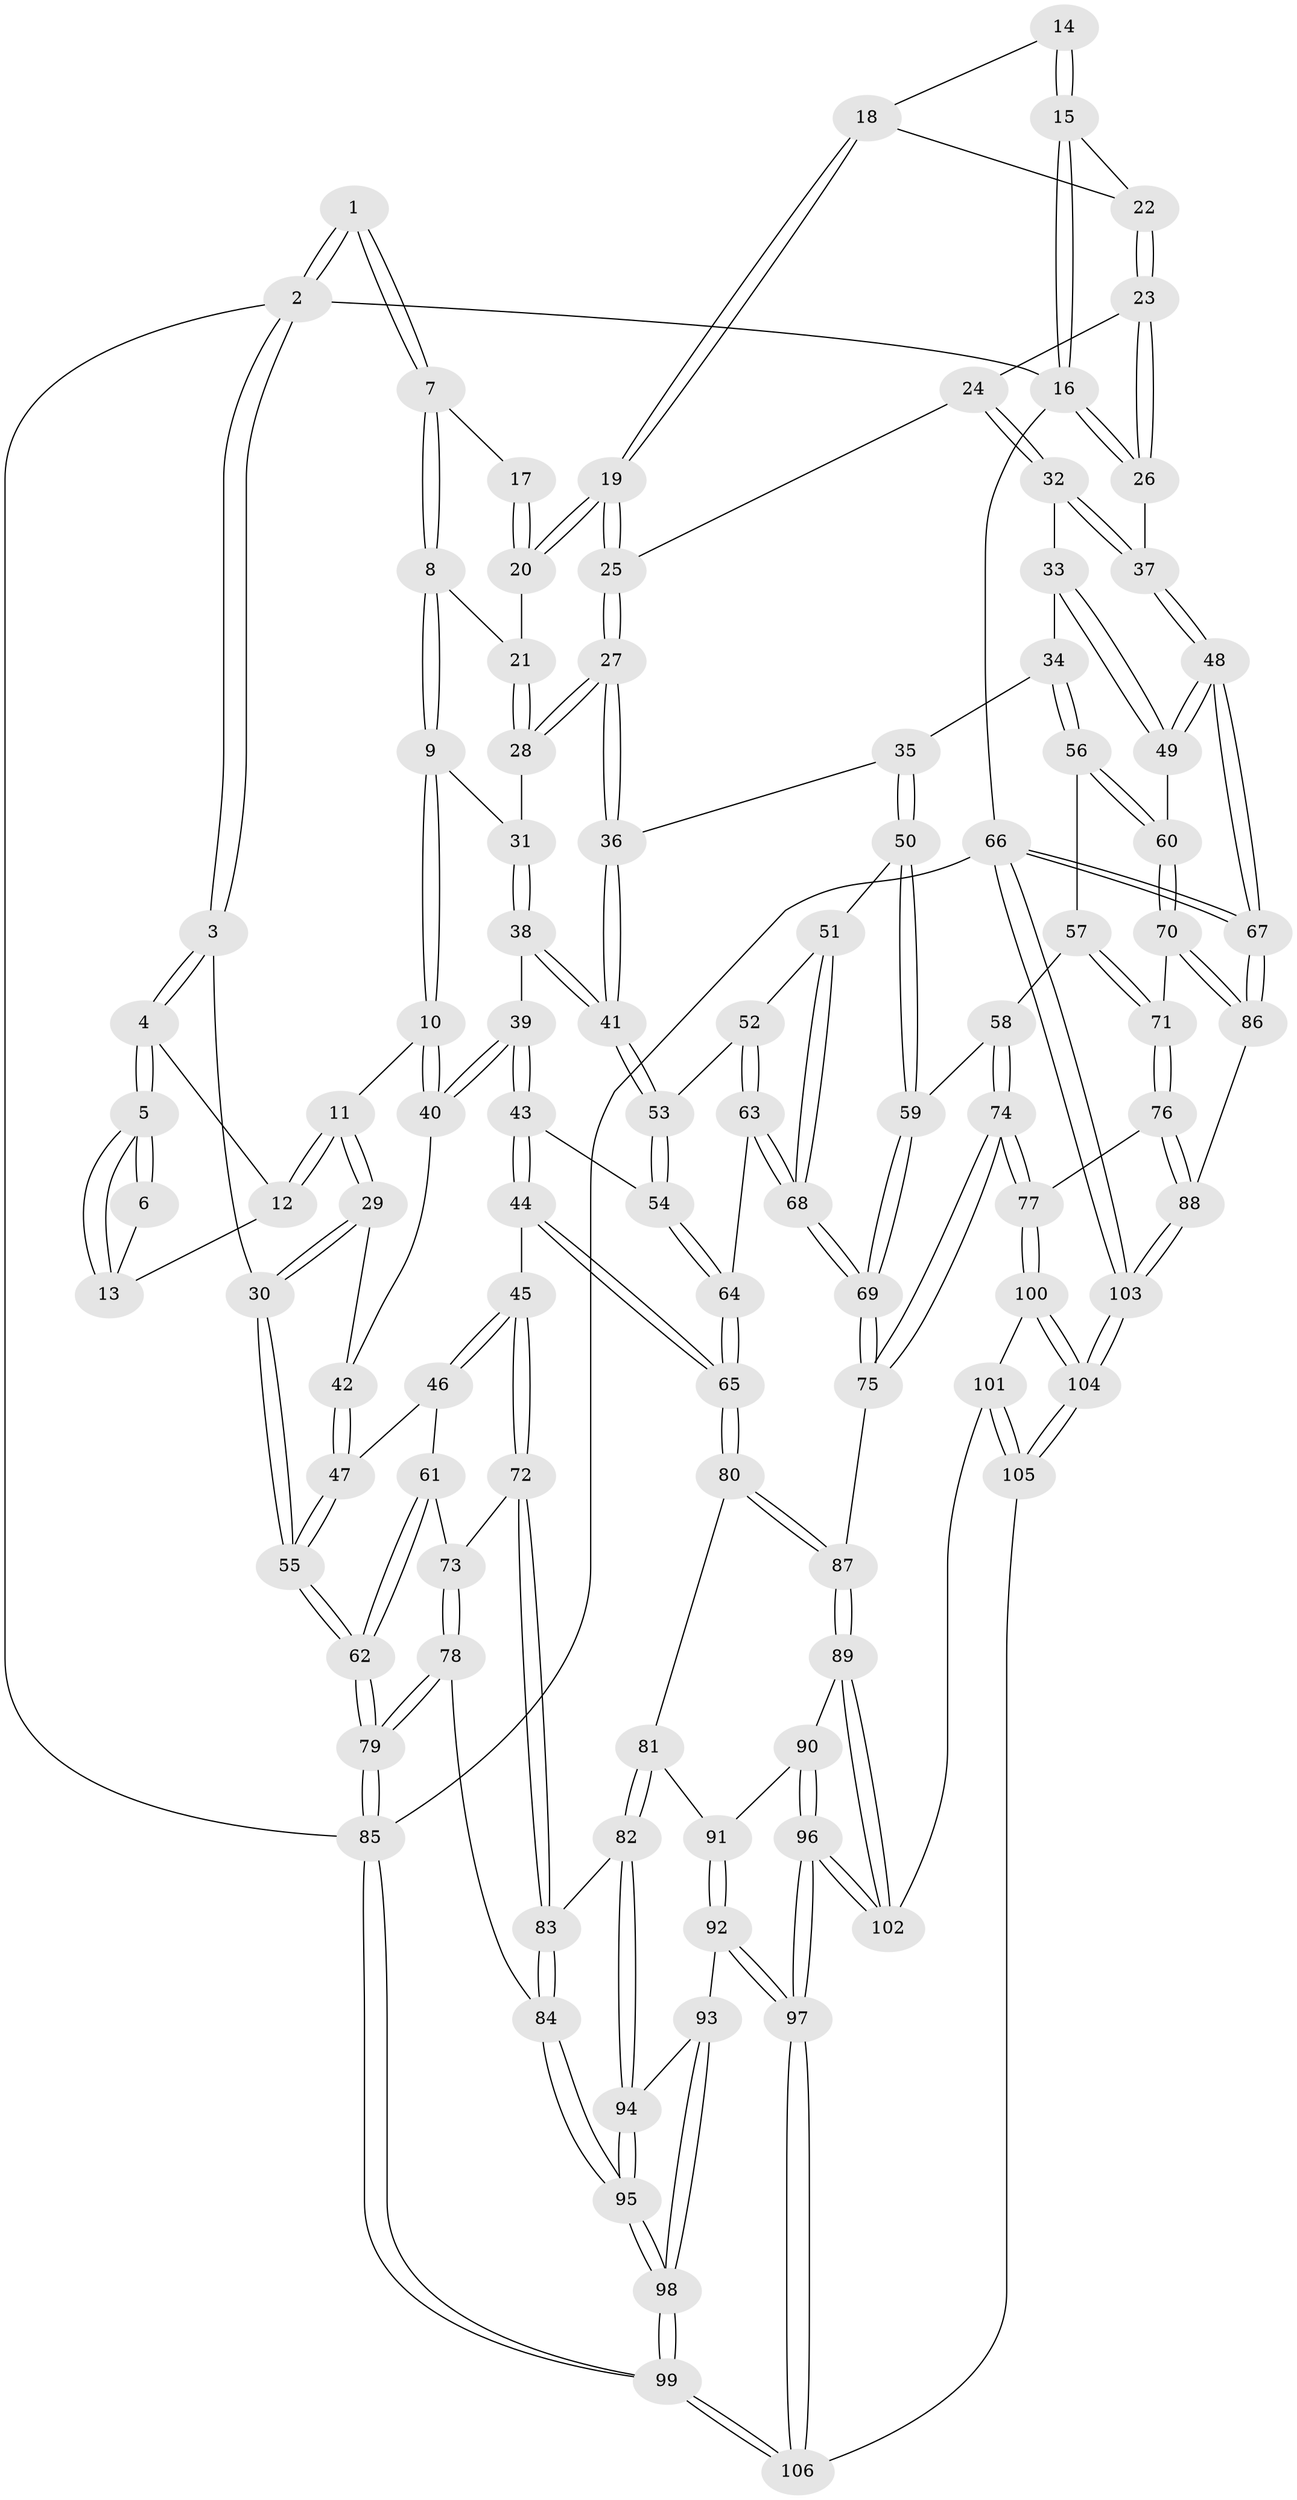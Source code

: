 // Generated by graph-tools (version 1.1) at 2025/03/03/09/25 03:03:19]
// undirected, 106 vertices, 262 edges
graph export_dot {
graph [start="1"]
  node [color=gray90,style=filled];
  1 [pos="+0.2036374489130085+0"];
  2 [pos="+0+0"];
  3 [pos="+0+0.22987069829661955"];
  4 [pos="+0+0.14946051130073437"];
  5 [pos="+0+0.1471673732426453"];
  6 [pos="+0.19582405877953432+0"];
  7 [pos="+0.3171099986769846+0"];
  8 [pos="+0.2880282902864539+0.1495407311443311"];
  9 [pos="+0.26797120562632476+0.21814416938523395"];
  10 [pos="+0.2520387818911602+0.23019221246716617"];
  11 [pos="+0.22176382625844665+0.2263009536588359"];
  12 [pos="+0.14303814279246732+0.16055899754790465"];
  13 [pos="+0.11594289295487559+0.04547941900382804"];
  14 [pos="+0.6464710564504138+0"];
  15 [pos="+1+0"];
  16 [pos="+1+0"];
  17 [pos="+0.38151220085503246+0"];
  18 [pos="+0.6734337505587927+0.015006492049904124"];
  19 [pos="+0.6641054732230525+0.08973851627393842"];
  20 [pos="+0.4928015402759685+0.12134690161058315"];
  21 [pos="+0.48977076929979335+0.13126612318842198"];
  22 [pos="+0.8289078467948557+0.06875271046106958"];
  23 [pos="+0.8421728441468262+0.12521460472328483"];
  24 [pos="+0.7969722751610674+0.20234818452694847"];
  25 [pos="+0.6916721431251374+0.17787944542468556"];
  26 [pos="+1+0"];
  27 [pos="+0.5972594798800517+0.29638177780416847"];
  28 [pos="+0.4924400823400567+0.26037743599957197"];
  29 [pos="+0+0.34468526715528464"];
  30 [pos="+0+0.37998651400246436"];
  31 [pos="+0.45465962289714745+0.27237103396414075"];
  32 [pos="+0.8705917668840835+0.2867167694236912"];
  33 [pos="+0.8153261581736073+0.3759410134593547"];
  34 [pos="+0.7665985452386415+0.4227539335478767"];
  35 [pos="+0.6824474127967038+0.40678744933120425"];
  36 [pos="+0.6227825391290704+0.37136670142212386"];
  37 [pos="+1+0.26003058999182904"];
  38 [pos="+0.4171234128351354+0.3905607615689625"];
  39 [pos="+0.34899076872280776+0.44246469867546884"];
  40 [pos="+0.2519173142467652+0.35022695482173116"];
  41 [pos="+0.5375800927644215+0.4587075266337042"];
  42 [pos="+0.22023014656753578+0.3803678089783916"];
  43 [pos="+0.3494537201576495+0.4531183688666686"];
  44 [pos="+0.307536171612642+0.5406403688106783"];
  45 [pos="+0.25848239817079616+0.5653313539777927"];
  46 [pos="+0.18178329274488317+0.49307491578092955"];
  47 [pos="+0.17031177744406262+0.4682917591616737"];
  48 [pos="+1+0.5173870554836127"];
  49 [pos="+1+0.5298698663853993"];
  50 [pos="+0.6471074697489778+0.5449027843373492"];
  51 [pos="+0.5771837945269541+0.5471509631925021"];
  52 [pos="+0.567829289719702+0.5394661644740975"];
  53 [pos="+0.5273829689754792+0.4904724525223629"];
  54 [pos="+0.4773424133797304+0.5227740640970931"];
  55 [pos="+0+0.41333411539247517"];
  56 [pos="+0.7944805481004502+0.4988217878630417"];
  57 [pos="+0.7917357900851509+0.5093026333776975"];
  58 [pos="+0.7154169894287065+0.577465181004971"];
  59 [pos="+0.6653648384397894+0.5701704748382491"];
  60 [pos="+1+0.5404399039905688"];
  61 [pos="+0.11271571527041073+0.5697989153158959"];
  62 [pos="+0+0.492466505783858"];
  63 [pos="+0.4975640987527591+0.6407572255618412"];
  64 [pos="+0.442419447550027+0.6222328547339967"];
  65 [pos="+0.4335825009445826+0.6263415036578267"];
  66 [pos="+1+1"];
  67 [pos="+1+0.6769658312863452"];
  68 [pos="+0.5898065624420028+0.6887934006162375"];
  69 [pos="+0.5978996927870022+0.6974201207761676"];
  70 [pos="+0.8511557144171845+0.6663354336752959"];
  71 [pos="+0.8388986220528075+0.6715504325374172"];
  72 [pos="+0.24651753897885473+0.5979768771331998"];
  73 [pos="+0.13930190455289845+0.6094923101467455"];
  74 [pos="+0.743896987264203+0.7329406681004083"];
  75 [pos="+0.6070043443417577+0.7174239796724611"];
  76 [pos="+0.797395452704193+0.7318756363450483"];
  77 [pos="+0.7576624950545281+0.7393328551857348"];
  78 [pos="+0.07986275410719255+0.7118957796055553"];
  79 [pos="+0+0.6499832873423984"];
  80 [pos="+0.3925327982723181+0.7047525624576565"];
  81 [pos="+0.3728079654656164+0.7280491068912585"];
  82 [pos="+0.32164923038656384+0.7354889525896028"];
  83 [pos="+0.25658053317046997+0.6961656499133372"];
  84 [pos="+0.13907232624687008+0.7537879133692255"];
  85 [pos="+0+1"];
  86 [pos="+1+0.7349497837894686"];
  87 [pos="+0.5805491235267084+0.7551093202192279"];
  88 [pos="+0.9018268085204781+0.8173495397775127"];
  89 [pos="+0.5688637507000791+0.7809687783979506"];
  90 [pos="+0.4491597789085619+0.799573110412557"];
  91 [pos="+0.4000933937340113+0.7632438292608468"];
  92 [pos="+0.3755503167736685+0.8888832214698582"];
  93 [pos="+0.3413732692608913+0.879513123521781"];
  94 [pos="+0.3003982443344912+0.8189498488124637"];
  95 [pos="+0.15096878511592365+0.9042501180587118"];
  96 [pos="+0.4443854824172237+0.9030336008982073"];
  97 [pos="+0.43721647469071295+0.9328188033896779"];
  98 [pos="+0.07660350220981238+1"];
  99 [pos="+0.014758264635961518+1"];
  100 [pos="+0.7310850113559871+0.8604708845794041"];
  101 [pos="+0.5815226499795094+0.8419090662985973"];
  102 [pos="+0.5691822638532003+0.785463838314428"];
  103 [pos="+0.9496949013034727+1"];
  104 [pos="+0.747947238776487+1"];
  105 [pos="+0.5627871761898156+1"];
  106 [pos="+0.5232705135883557+1"];
  1 -- 2;
  1 -- 2;
  1 -- 7;
  1 -- 7;
  2 -- 3;
  2 -- 3;
  2 -- 16;
  2 -- 85;
  3 -- 4;
  3 -- 4;
  3 -- 30;
  4 -- 5;
  4 -- 5;
  4 -- 12;
  5 -- 6;
  5 -- 6;
  5 -- 13;
  5 -- 13;
  6 -- 13;
  7 -- 8;
  7 -- 8;
  7 -- 17;
  8 -- 9;
  8 -- 9;
  8 -- 21;
  9 -- 10;
  9 -- 10;
  9 -- 31;
  10 -- 11;
  10 -- 40;
  10 -- 40;
  11 -- 12;
  11 -- 12;
  11 -- 29;
  11 -- 29;
  12 -- 13;
  14 -- 15;
  14 -- 15;
  14 -- 18;
  15 -- 16;
  15 -- 16;
  15 -- 22;
  16 -- 26;
  16 -- 26;
  16 -- 66;
  17 -- 20;
  17 -- 20;
  18 -- 19;
  18 -- 19;
  18 -- 22;
  19 -- 20;
  19 -- 20;
  19 -- 25;
  19 -- 25;
  20 -- 21;
  21 -- 28;
  21 -- 28;
  22 -- 23;
  22 -- 23;
  23 -- 24;
  23 -- 26;
  23 -- 26;
  24 -- 25;
  24 -- 32;
  24 -- 32;
  25 -- 27;
  25 -- 27;
  26 -- 37;
  27 -- 28;
  27 -- 28;
  27 -- 36;
  27 -- 36;
  28 -- 31;
  29 -- 30;
  29 -- 30;
  29 -- 42;
  30 -- 55;
  30 -- 55;
  31 -- 38;
  31 -- 38;
  32 -- 33;
  32 -- 37;
  32 -- 37;
  33 -- 34;
  33 -- 49;
  33 -- 49;
  34 -- 35;
  34 -- 56;
  34 -- 56;
  35 -- 36;
  35 -- 50;
  35 -- 50;
  36 -- 41;
  36 -- 41;
  37 -- 48;
  37 -- 48;
  38 -- 39;
  38 -- 41;
  38 -- 41;
  39 -- 40;
  39 -- 40;
  39 -- 43;
  39 -- 43;
  40 -- 42;
  41 -- 53;
  41 -- 53;
  42 -- 47;
  42 -- 47;
  43 -- 44;
  43 -- 44;
  43 -- 54;
  44 -- 45;
  44 -- 65;
  44 -- 65;
  45 -- 46;
  45 -- 46;
  45 -- 72;
  45 -- 72;
  46 -- 47;
  46 -- 61;
  47 -- 55;
  47 -- 55;
  48 -- 49;
  48 -- 49;
  48 -- 67;
  48 -- 67;
  49 -- 60;
  50 -- 51;
  50 -- 59;
  50 -- 59;
  51 -- 52;
  51 -- 68;
  51 -- 68;
  52 -- 53;
  52 -- 63;
  52 -- 63;
  53 -- 54;
  53 -- 54;
  54 -- 64;
  54 -- 64;
  55 -- 62;
  55 -- 62;
  56 -- 57;
  56 -- 60;
  56 -- 60;
  57 -- 58;
  57 -- 71;
  57 -- 71;
  58 -- 59;
  58 -- 74;
  58 -- 74;
  59 -- 69;
  59 -- 69;
  60 -- 70;
  60 -- 70;
  61 -- 62;
  61 -- 62;
  61 -- 73;
  62 -- 79;
  62 -- 79;
  63 -- 64;
  63 -- 68;
  63 -- 68;
  64 -- 65;
  64 -- 65;
  65 -- 80;
  65 -- 80;
  66 -- 67;
  66 -- 67;
  66 -- 103;
  66 -- 103;
  66 -- 85;
  67 -- 86;
  67 -- 86;
  68 -- 69;
  68 -- 69;
  69 -- 75;
  69 -- 75;
  70 -- 71;
  70 -- 86;
  70 -- 86;
  71 -- 76;
  71 -- 76;
  72 -- 73;
  72 -- 83;
  72 -- 83;
  73 -- 78;
  73 -- 78;
  74 -- 75;
  74 -- 75;
  74 -- 77;
  74 -- 77;
  75 -- 87;
  76 -- 77;
  76 -- 88;
  76 -- 88;
  77 -- 100;
  77 -- 100;
  78 -- 79;
  78 -- 79;
  78 -- 84;
  79 -- 85;
  79 -- 85;
  80 -- 81;
  80 -- 87;
  80 -- 87;
  81 -- 82;
  81 -- 82;
  81 -- 91;
  82 -- 83;
  82 -- 94;
  82 -- 94;
  83 -- 84;
  83 -- 84;
  84 -- 95;
  84 -- 95;
  85 -- 99;
  85 -- 99;
  86 -- 88;
  87 -- 89;
  87 -- 89;
  88 -- 103;
  88 -- 103;
  89 -- 90;
  89 -- 102;
  89 -- 102;
  90 -- 91;
  90 -- 96;
  90 -- 96;
  91 -- 92;
  91 -- 92;
  92 -- 93;
  92 -- 97;
  92 -- 97;
  93 -- 94;
  93 -- 98;
  93 -- 98;
  94 -- 95;
  94 -- 95;
  95 -- 98;
  95 -- 98;
  96 -- 97;
  96 -- 97;
  96 -- 102;
  96 -- 102;
  97 -- 106;
  97 -- 106;
  98 -- 99;
  98 -- 99;
  99 -- 106;
  99 -- 106;
  100 -- 101;
  100 -- 104;
  100 -- 104;
  101 -- 102;
  101 -- 105;
  101 -- 105;
  103 -- 104;
  103 -- 104;
  104 -- 105;
  104 -- 105;
  105 -- 106;
}
